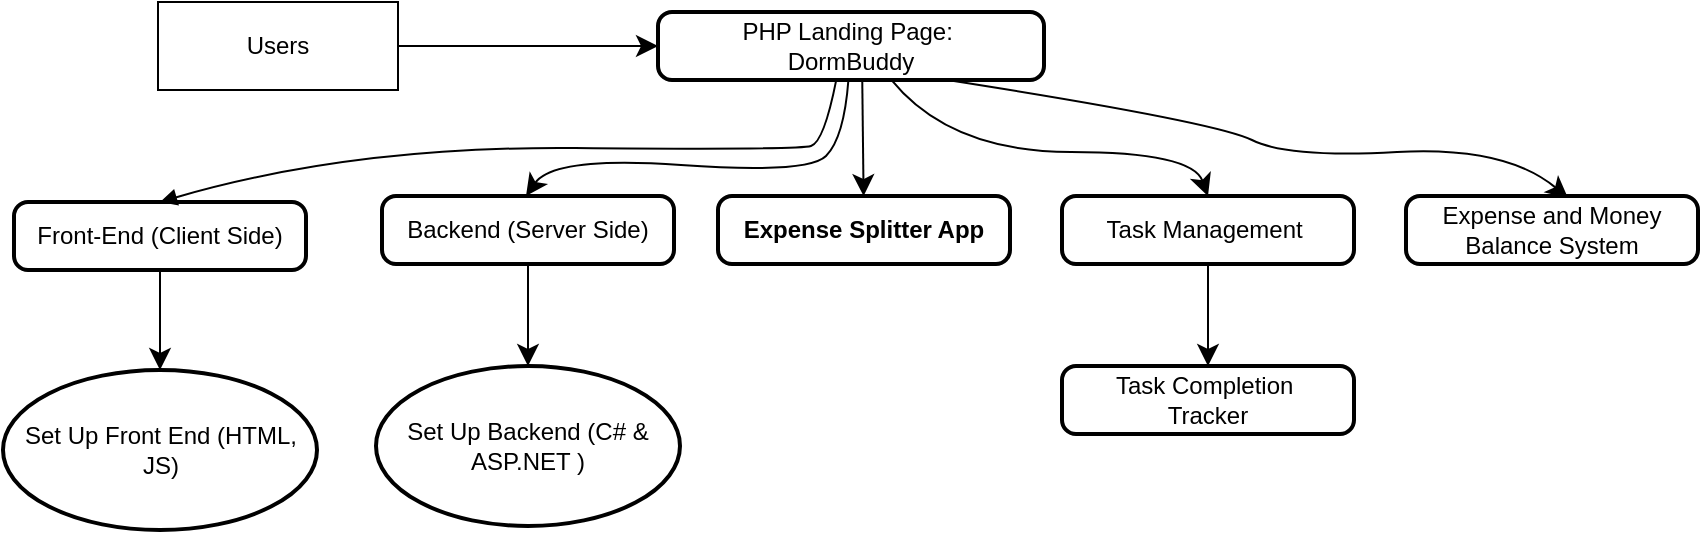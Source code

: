 <mxfile version="24.7.10">
  <diagram name="Page-1" id="BsoXluEAyMjj-U_U7lil">
    <mxGraphModel dx="816" dy="770" grid="0" gridSize="10" guides="1" tooltips="1" connect="1" arrows="1" fold="1" page="0" pageScale="1" pageWidth="850" pageHeight="1100" math="0" shadow="0">
      <root>
        <mxCell id="0" />
        <mxCell id="1" parent="0" />
        <mxCell id="e1zAj1y5oztImK4wIssU-28" style="edgeStyle=none;curved=1;rounded=0;orthogonalLoop=1;jettySize=auto;html=1;entryX=0.5;entryY=0;entryDx=0;entryDy=0;fontSize=12;startSize=8;endSize=8;" edge="1" parent="1" source="2">
          <mxGeometry relative="1" as="geometry">
            <mxPoint x="103.027" y="24.184" as="sourcePoint" />
            <mxPoint x="-66.0" y="83" as="targetPoint" />
            <Array as="points">
              <mxPoint x="93" y="54" />
              <mxPoint x="75" y="72" />
              <mxPoint x="-52" y="63" />
            </Array>
          </mxGeometry>
        </mxCell>
        <mxCell id="e1zAj1y5oztImK4wIssU-29" style="edgeStyle=none;curved=1;rounded=0;orthogonalLoop=1;jettySize=auto;html=1;fontSize=12;startSize=8;endSize=8;exitX=0.529;exitY=0.919;exitDx=0;exitDy=0;exitPerimeter=0;" edge="1" parent="1" source="2" target="e1zAj1y5oztImK4wIssU-17">
          <mxGeometry relative="1" as="geometry" />
        </mxCell>
        <mxCell id="e1zAj1y5oztImK4wIssU-30" style="edgeStyle=none;curved=1;rounded=0;orthogonalLoop=1;jettySize=auto;html=1;entryX=0.5;entryY=0;entryDx=0;entryDy=0;fontSize=12;startSize=8;endSize=8;exitX=0.604;exitY=0.995;exitDx=0;exitDy=0;exitPerimeter=0;" edge="1" parent="1" source="2" target="e1zAj1y5oztImK4wIssU-19">
          <mxGeometry relative="1" as="geometry">
            <Array as="points">
              <mxPoint x="146" y="61" />
              <mxPoint x="267" y="61" />
            </Array>
          </mxGeometry>
        </mxCell>
        <mxCell id="2" value="PHP Landing Page: &#xa;DormBuddy" style="rounded=1;absoluteArcSize=1;arcSize=14;whiteSpace=wrap;strokeWidth=2;" parent="1" vertex="1">
          <mxGeometry y="-9" width="193" height="34" as="geometry" />
        </mxCell>
        <mxCell id="e1zAj1y5oztImK4wIssU-23" value="" style="edgeStyle=none;curved=1;rounded=0;orthogonalLoop=1;jettySize=auto;html=1;fontSize=12;startSize=8;endSize=8;" edge="1" parent="1" source="3" target="e1zAj1y5oztImK4wIssU-22">
          <mxGeometry relative="1" as="geometry" />
        </mxCell>
        <mxCell id="3" value="Front-End (Client Side)" style="rounded=1;absoluteArcSize=1;arcSize=14;whiteSpace=wrap;strokeWidth=2;" parent="1" vertex="1">
          <mxGeometry x="-322" y="86" width="146" height="34" as="geometry" />
        </mxCell>
        <mxCell id="5" value="" style="curved=1;startArrow=none;endArrow=block;exitX=0.462;exitY=0.995;entryX=0.5;entryY=-0.01;exitDx=0;exitDy=0;exitPerimeter=0;" parent="1" source="2" target="3" edge="1">
          <mxGeometry relative="1" as="geometry">
            <Array as="points">
              <mxPoint x="83" y="56" />
              <mxPoint x="70" y="60" />
              <mxPoint x="-153" y="58" />
            </Array>
          </mxGeometry>
        </mxCell>
        <mxCell id="e1zAj1y5oztImK4wIssU-7" style="edgeStyle=none;curved=1;rounded=0;orthogonalLoop=1;jettySize=auto;html=1;fontSize=12;startSize=8;endSize=8;" edge="1" parent="1" source="e1zAj1y5oztImK4wIssU-6" target="2">
          <mxGeometry relative="1" as="geometry" />
        </mxCell>
        <mxCell id="e1zAj1y5oztImK4wIssU-6" value="Users" style="rounded=0;whiteSpace=wrap;html=1;" vertex="1" parent="1">
          <mxGeometry x="-250" y="-14" width="120" height="44" as="geometry" />
        </mxCell>
        <mxCell id="e1zAj1y5oztImK4wIssU-17" value="Expense Splitter App" style="rounded=1;absoluteArcSize=1;arcSize=14;whiteSpace=wrap;strokeWidth=2;fontStyle=1" vertex="1" parent="1">
          <mxGeometry x="30" y="83" width="146" height="34" as="geometry" />
        </mxCell>
        <mxCell id="e1zAj1y5oztImK4wIssU-18" value="Task Completion &#xa;Tracker" style="rounded=1;absoluteArcSize=1;arcSize=14;whiteSpace=wrap;strokeWidth=2;" vertex="1" parent="1">
          <mxGeometry x="202" y="168" width="146" height="34" as="geometry" />
        </mxCell>
        <mxCell id="e1zAj1y5oztImK4wIssU-32" style="edgeStyle=none;curved=1;rounded=0;orthogonalLoop=1;jettySize=auto;html=1;fontSize=12;startSize=8;endSize=8;" edge="1" parent="1" source="e1zAj1y5oztImK4wIssU-19" target="e1zAj1y5oztImK4wIssU-18">
          <mxGeometry relative="1" as="geometry" />
        </mxCell>
        <mxCell id="e1zAj1y5oztImK4wIssU-19" value="Task Management " style="rounded=1;absoluteArcSize=1;arcSize=14;whiteSpace=wrap;strokeWidth=2;" vertex="1" parent="1">
          <mxGeometry x="202" y="83" width="146" height="34" as="geometry" />
        </mxCell>
        <mxCell id="e1zAj1y5oztImK4wIssU-20" style="edgeStyle=none;curved=1;rounded=0;orthogonalLoop=1;jettySize=auto;html=1;exitX=0.5;exitY=1;exitDx=0;exitDy=0;fontSize=12;startSize=8;endSize=8;" edge="1" parent="1" source="e1zAj1y5oztImK4wIssU-18" target="e1zAj1y5oztImK4wIssU-18">
          <mxGeometry relative="1" as="geometry" />
        </mxCell>
        <mxCell id="e1zAj1y5oztImK4wIssU-21" value="Expense and Money Balance System" style="rounded=1;absoluteArcSize=1;arcSize=14;whiteSpace=wrap;strokeWidth=2;" vertex="1" parent="1">
          <mxGeometry x="374" y="83" width="146" height="34" as="geometry" />
        </mxCell>
        <mxCell id="e1zAj1y5oztImK4wIssU-22" value="Set Up Front End (HTML, JS)" style="ellipse;whiteSpace=wrap;html=1;rounded=1;arcSize=14;strokeWidth=2;" vertex="1" parent="1">
          <mxGeometry x="-327.5" y="170" width="157" height="80" as="geometry" />
        </mxCell>
        <mxCell id="e1zAj1y5oztImK4wIssU-26" value="" style="edgeStyle=none;curved=1;rounded=0;orthogonalLoop=1;jettySize=auto;html=1;fontSize=12;startSize=8;endSize=8;" edge="1" parent="1" source="e1zAj1y5oztImK4wIssU-24" target="e1zAj1y5oztImK4wIssU-25">
          <mxGeometry relative="1" as="geometry" />
        </mxCell>
        <mxCell id="e1zAj1y5oztImK4wIssU-24" value="Backend (Server Side)" style="rounded=1;absoluteArcSize=1;arcSize=14;whiteSpace=wrap;strokeWidth=2;" vertex="1" parent="1">
          <mxGeometry x="-138" y="83" width="146" height="34" as="geometry" />
        </mxCell>
        <mxCell id="e1zAj1y5oztImK4wIssU-25" value="Set Up Backend (C# &amp;amp; ASP.NET )" style="ellipse;whiteSpace=wrap;html=1;rounded=1;arcSize=14;strokeWidth=2;" vertex="1" parent="1">
          <mxGeometry x="-141" y="168" width="152" height="80" as="geometry" />
        </mxCell>
        <mxCell id="e1zAj1y5oztImK4wIssU-31" style="edgeStyle=none;curved=1;rounded=0;orthogonalLoop=1;jettySize=auto;html=1;fontSize=12;startSize=8;endSize=8;exitX=0.75;exitY=1;exitDx=0;exitDy=0;" edge="1" parent="1" source="2">
          <mxGeometry relative="1" as="geometry">
            <mxPoint x="455" y="84" as="targetPoint" />
            <Array as="points">
              <mxPoint x="279" y="46" />
              <mxPoint x="315" y="64" />
              <mxPoint x="424" y="58" />
            </Array>
          </mxGeometry>
        </mxCell>
      </root>
    </mxGraphModel>
  </diagram>
</mxfile>
